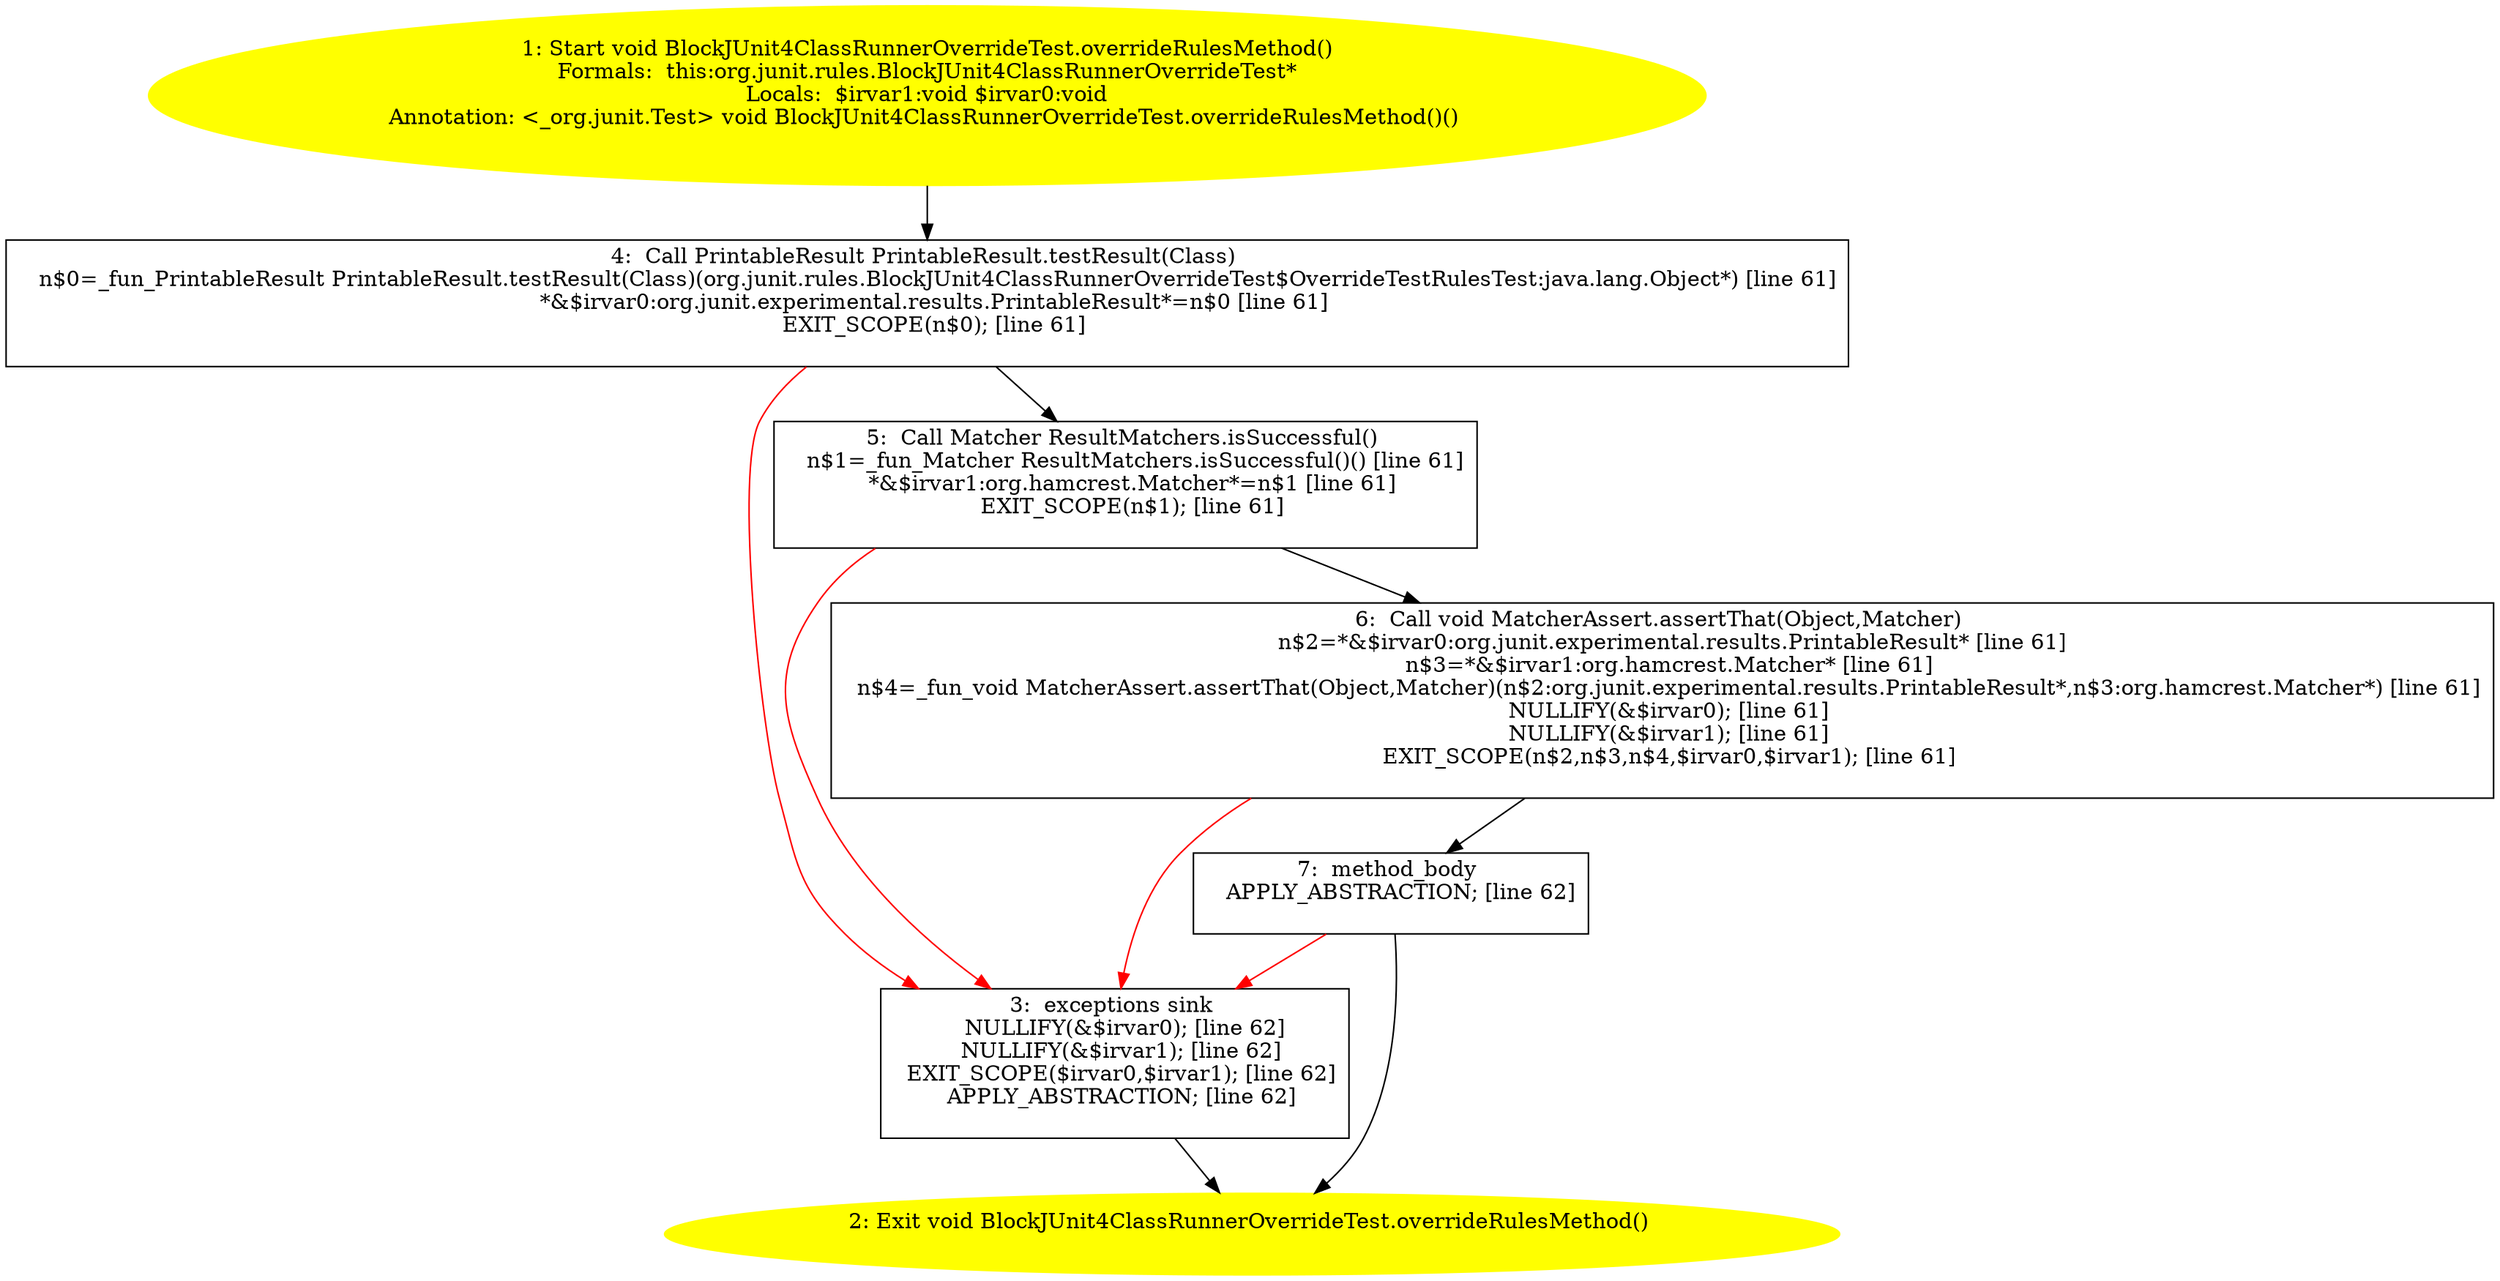 /* @generated */
digraph cfg {
"org.junit.rules.BlockJUnit4ClassRunnerOverrideTest.overrideRulesMethod():void.ce102a432df7278f61e79740ae6e8fc1_1" [label="1: Start void BlockJUnit4ClassRunnerOverrideTest.overrideRulesMethod()\nFormals:  this:org.junit.rules.BlockJUnit4ClassRunnerOverrideTest*\nLocals:  $irvar1:void $irvar0:void\nAnnotation: <_org.junit.Test> void BlockJUnit4ClassRunnerOverrideTest.overrideRulesMethod()() \n  " color=yellow style=filled]
	

	 "org.junit.rules.BlockJUnit4ClassRunnerOverrideTest.overrideRulesMethod():void.ce102a432df7278f61e79740ae6e8fc1_1" -> "org.junit.rules.BlockJUnit4ClassRunnerOverrideTest.overrideRulesMethod():void.ce102a432df7278f61e79740ae6e8fc1_4" ;
"org.junit.rules.BlockJUnit4ClassRunnerOverrideTest.overrideRulesMethod():void.ce102a432df7278f61e79740ae6e8fc1_2" [label="2: Exit void BlockJUnit4ClassRunnerOverrideTest.overrideRulesMethod() \n  " color=yellow style=filled]
	

"org.junit.rules.BlockJUnit4ClassRunnerOverrideTest.overrideRulesMethod():void.ce102a432df7278f61e79740ae6e8fc1_3" [label="3:  exceptions sink \n   NULLIFY(&$irvar0); [line 62]\n  NULLIFY(&$irvar1); [line 62]\n  EXIT_SCOPE($irvar0,$irvar1); [line 62]\n  APPLY_ABSTRACTION; [line 62]\n " shape="box"]
	

	 "org.junit.rules.BlockJUnit4ClassRunnerOverrideTest.overrideRulesMethod():void.ce102a432df7278f61e79740ae6e8fc1_3" -> "org.junit.rules.BlockJUnit4ClassRunnerOverrideTest.overrideRulesMethod():void.ce102a432df7278f61e79740ae6e8fc1_2" ;
"org.junit.rules.BlockJUnit4ClassRunnerOverrideTest.overrideRulesMethod():void.ce102a432df7278f61e79740ae6e8fc1_4" [label="4:  Call PrintableResult PrintableResult.testResult(Class) \n   n$0=_fun_PrintableResult PrintableResult.testResult(Class)(org.junit.rules.BlockJUnit4ClassRunnerOverrideTest$OverrideTestRulesTest:java.lang.Object*) [line 61]\n  *&$irvar0:org.junit.experimental.results.PrintableResult*=n$0 [line 61]\n  EXIT_SCOPE(n$0); [line 61]\n " shape="box"]
	

	 "org.junit.rules.BlockJUnit4ClassRunnerOverrideTest.overrideRulesMethod():void.ce102a432df7278f61e79740ae6e8fc1_4" -> "org.junit.rules.BlockJUnit4ClassRunnerOverrideTest.overrideRulesMethod():void.ce102a432df7278f61e79740ae6e8fc1_5" ;
	 "org.junit.rules.BlockJUnit4ClassRunnerOverrideTest.overrideRulesMethod():void.ce102a432df7278f61e79740ae6e8fc1_4" -> "org.junit.rules.BlockJUnit4ClassRunnerOverrideTest.overrideRulesMethod():void.ce102a432df7278f61e79740ae6e8fc1_3" [color="red" ];
"org.junit.rules.BlockJUnit4ClassRunnerOverrideTest.overrideRulesMethod():void.ce102a432df7278f61e79740ae6e8fc1_5" [label="5:  Call Matcher ResultMatchers.isSuccessful() \n   n$1=_fun_Matcher ResultMatchers.isSuccessful()() [line 61]\n  *&$irvar1:org.hamcrest.Matcher*=n$1 [line 61]\n  EXIT_SCOPE(n$1); [line 61]\n " shape="box"]
	

	 "org.junit.rules.BlockJUnit4ClassRunnerOverrideTest.overrideRulesMethod():void.ce102a432df7278f61e79740ae6e8fc1_5" -> "org.junit.rules.BlockJUnit4ClassRunnerOverrideTest.overrideRulesMethod():void.ce102a432df7278f61e79740ae6e8fc1_6" ;
	 "org.junit.rules.BlockJUnit4ClassRunnerOverrideTest.overrideRulesMethod():void.ce102a432df7278f61e79740ae6e8fc1_5" -> "org.junit.rules.BlockJUnit4ClassRunnerOverrideTest.overrideRulesMethod():void.ce102a432df7278f61e79740ae6e8fc1_3" [color="red" ];
"org.junit.rules.BlockJUnit4ClassRunnerOverrideTest.overrideRulesMethod():void.ce102a432df7278f61e79740ae6e8fc1_6" [label="6:  Call void MatcherAssert.assertThat(Object,Matcher) \n   n$2=*&$irvar0:org.junit.experimental.results.PrintableResult* [line 61]\n  n$3=*&$irvar1:org.hamcrest.Matcher* [line 61]\n  n$4=_fun_void MatcherAssert.assertThat(Object,Matcher)(n$2:org.junit.experimental.results.PrintableResult*,n$3:org.hamcrest.Matcher*) [line 61]\n  NULLIFY(&$irvar0); [line 61]\n  NULLIFY(&$irvar1); [line 61]\n  EXIT_SCOPE(n$2,n$3,n$4,$irvar0,$irvar1); [line 61]\n " shape="box"]
	

	 "org.junit.rules.BlockJUnit4ClassRunnerOverrideTest.overrideRulesMethod():void.ce102a432df7278f61e79740ae6e8fc1_6" -> "org.junit.rules.BlockJUnit4ClassRunnerOverrideTest.overrideRulesMethod():void.ce102a432df7278f61e79740ae6e8fc1_7" ;
	 "org.junit.rules.BlockJUnit4ClassRunnerOverrideTest.overrideRulesMethod():void.ce102a432df7278f61e79740ae6e8fc1_6" -> "org.junit.rules.BlockJUnit4ClassRunnerOverrideTest.overrideRulesMethod():void.ce102a432df7278f61e79740ae6e8fc1_3" [color="red" ];
"org.junit.rules.BlockJUnit4ClassRunnerOverrideTest.overrideRulesMethod():void.ce102a432df7278f61e79740ae6e8fc1_7" [label="7:  method_body \n   APPLY_ABSTRACTION; [line 62]\n " shape="box"]
	

	 "org.junit.rules.BlockJUnit4ClassRunnerOverrideTest.overrideRulesMethod():void.ce102a432df7278f61e79740ae6e8fc1_7" -> "org.junit.rules.BlockJUnit4ClassRunnerOverrideTest.overrideRulesMethod():void.ce102a432df7278f61e79740ae6e8fc1_2" ;
	 "org.junit.rules.BlockJUnit4ClassRunnerOverrideTest.overrideRulesMethod():void.ce102a432df7278f61e79740ae6e8fc1_7" -> "org.junit.rules.BlockJUnit4ClassRunnerOverrideTest.overrideRulesMethod():void.ce102a432df7278f61e79740ae6e8fc1_3" [color="red" ];
}
